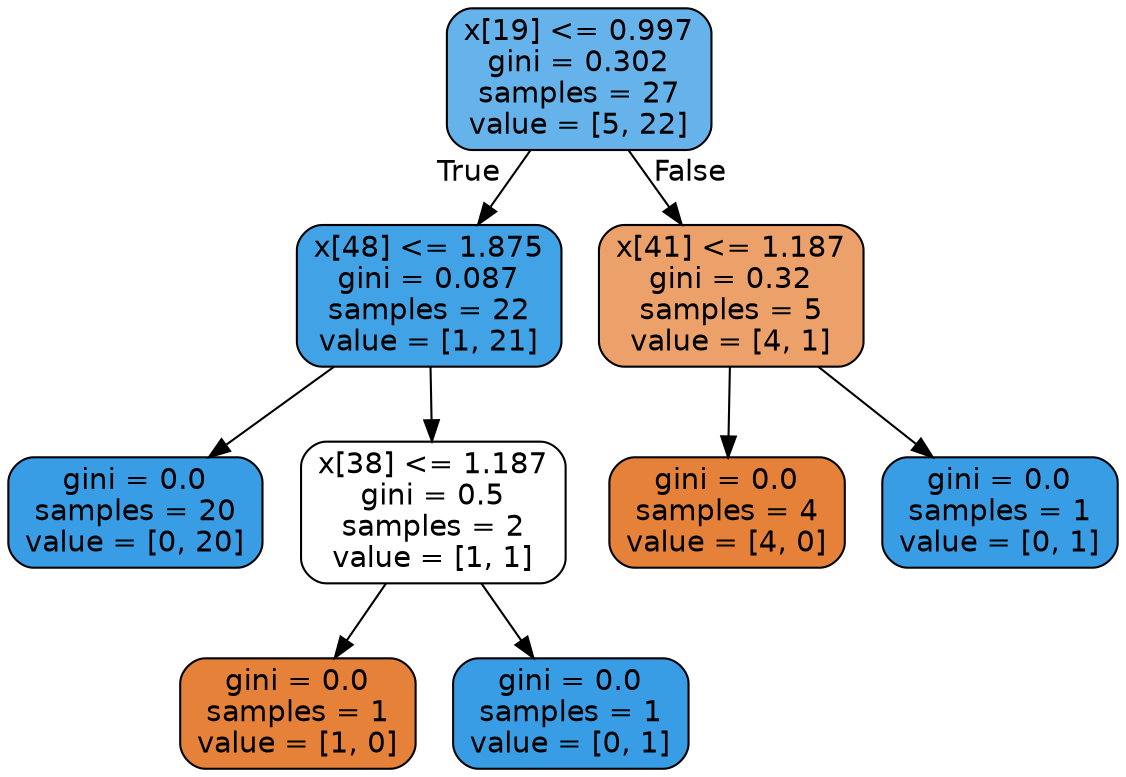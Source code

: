 digraph Tree {
node [shape=box, style="filled, rounded", color="black", fontname="helvetica"] ;
edge [fontname="helvetica"] ;
0 [label="x[19] <= 0.997\ngini = 0.302\nsamples = 27\nvalue = [5, 22]", fillcolor="#66b3eb"] ;
1 [label="x[48] <= 1.875\ngini = 0.087\nsamples = 22\nvalue = [1, 21]", fillcolor="#42a2e6"] ;
0 -> 1 [labeldistance=2.5, labelangle=45, headlabel="True"] ;
2 [label="gini = 0.0\nsamples = 20\nvalue = [0, 20]", fillcolor="#399de5"] ;
1 -> 2 ;
3 [label="x[38] <= 1.187\ngini = 0.5\nsamples = 2\nvalue = [1, 1]", fillcolor="#ffffff"] ;
1 -> 3 ;
4 [label="gini = 0.0\nsamples = 1\nvalue = [1, 0]", fillcolor="#e58139"] ;
3 -> 4 ;
5 [label="gini = 0.0\nsamples = 1\nvalue = [0, 1]", fillcolor="#399de5"] ;
3 -> 5 ;
6 [label="x[41] <= 1.187\ngini = 0.32\nsamples = 5\nvalue = [4, 1]", fillcolor="#eca06a"] ;
0 -> 6 [labeldistance=2.5, labelangle=-45, headlabel="False"] ;
7 [label="gini = 0.0\nsamples = 4\nvalue = [4, 0]", fillcolor="#e58139"] ;
6 -> 7 ;
8 [label="gini = 0.0\nsamples = 1\nvalue = [0, 1]", fillcolor="#399de5"] ;
6 -> 8 ;
}